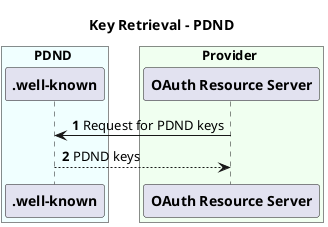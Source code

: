 @startuml Key Retrieval - PDND
title Key Retrieval - PDND

autonumber

box **PDND** #Azure
  participant "**.well-known**" as W
end box

box **Provider** #HoneyDew
  participant "**OAuth Resource Server**" as RS
end box

RS->W: Request for PDND keys

W-->RS: PDND keys
@enduml